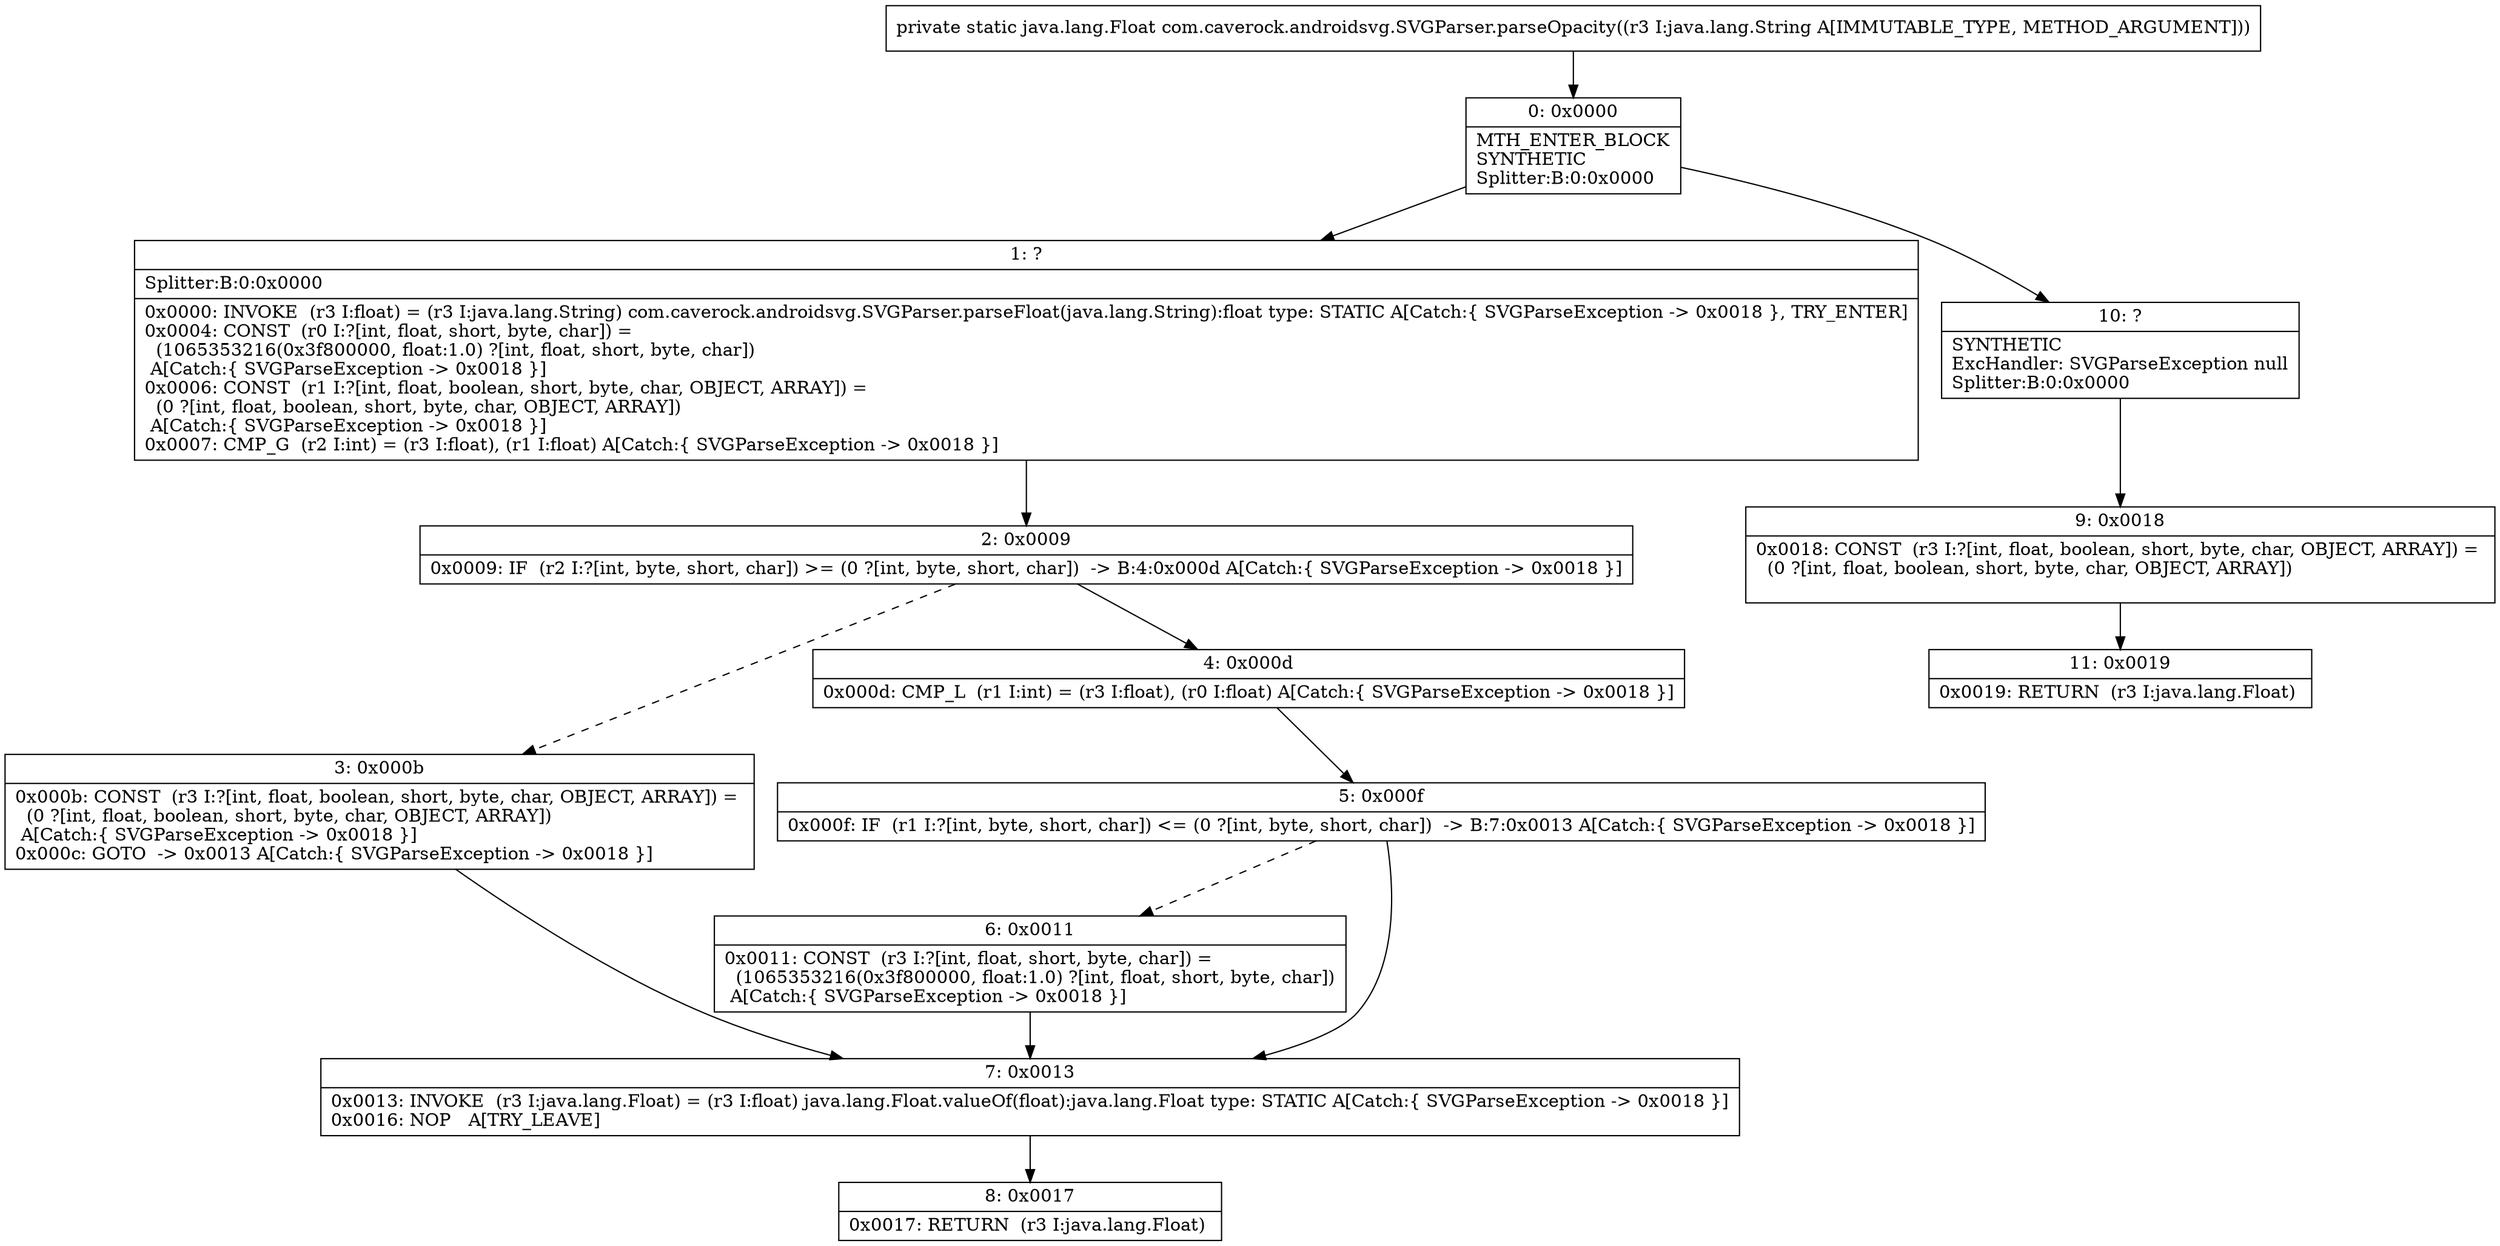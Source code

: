 digraph "CFG forcom.caverock.androidsvg.SVGParser.parseOpacity(Ljava\/lang\/String;)Ljava\/lang\/Float;" {
Node_0 [shape=record,label="{0\:\ 0x0000|MTH_ENTER_BLOCK\lSYNTHETIC\lSplitter:B:0:0x0000\l}"];
Node_1 [shape=record,label="{1\:\ ?|Splitter:B:0:0x0000\l|0x0000: INVOKE  (r3 I:float) = (r3 I:java.lang.String) com.caverock.androidsvg.SVGParser.parseFloat(java.lang.String):float type: STATIC A[Catch:\{ SVGParseException \-\> 0x0018 \}, TRY_ENTER]\l0x0004: CONST  (r0 I:?[int, float, short, byte, char]) = \l  (1065353216(0x3f800000, float:1.0) ?[int, float, short, byte, char])\l A[Catch:\{ SVGParseException \-\> 0x0018 \}]\l0x0006: CONST  (r1 I:?[int, float, boolean, short, byte, char, OBJECT, ARRAY]) = \l  (0 ?[int, float, boolean, short, byte, char, OBJECT, ARRAY])\l A[Catch:\{ SVGParseException \-\> 0x0018 \}]\l0x0007: CMP_G  (r2 I:int) = (r3 I:float), (r1 I:float) A[Catch:\{ SVGParseException \-\> 0x0018 \}]\l}"];
Node_2 [shape=record,label="{2\:\ 0x0009|0x0009: IF  (r2 I:?[int, byte, short, char]) \>= (0 ?[int, byte, short, char])  \-\> B:4:0x000d A[Catch:\{ SVGParseException \-\> 0x0018 \}]\l}"];
Node_3 [shape=record,label="{3\:\ 0x000b|0x000b: CONST  (r3 I:?[int, float, boolean, short, byte, char, OBJECT, ARRAY]) = \l  (0 ?[int, float, boolean, short, byte, char, OBJECT, ARRAY])\l A[Catch:\{ SVGParseException \-\> 0x0018 \}]\l0x000c: GOTO  \-\> 0x0013 A[Catch:\{ SVGParseException \-\> 0x0018 \}]\l}"];
Node_4 [shape=record,label="{4\:\ 0x000d|0x000d: CMP_L  (r1 I:int) = (r3 I:float), (r0 I:float) A[Catch:\{ SVGParseException \-\> 0x0018 \}]\l}"];
Node_5 [shape=record,label="{5\:\ 0x000f|0x000f: IF  (r1 I:?[int, byte, short, char]) \<= (0 ?[int, byte, short, char])  \-\> B:7:0x0013 A[Catch:\{ SVGParseException \-\> 0x0018 \}]\l}"];
Node_6 [shape=record,label="{6\:\ 0x0011|0x0011: CONST  (r3 I:?[int, float, short, byte, char]) = \l  (1065353216(0x3f800000, float:1.0) ?[int, float, short, byte, char])\l A[Catch:\{ SVGParseException \-\> 0x0018 \}]\l}"];
Node_7 [shape=record,label="{7\:\ 0x0013|0x0013: INVOKE  (r3 I:java.lang.Float) = (r3 I:float) java.lang.Float.valueOf(float):java.lang.Float type: STATIC A[Catch:\{ SVGParseException \-\> 0x0018 \}]\l0x0016: NOP   A[TRY_LEAVE]\l}"];
Node_8 [shape=record,label="{8\:\ 0x0017|0x0017: RETURN  (r3 I:java.lang.Float) \l}"];
Node_9 [shape=record,label="{9\:\ 0x0018|0x0018: CONST  (r3 I:?[int, float, boolean, short, byte, char, OBJECT, ARRAY]) = \l  (0 ?[int, float, boolean, short, byte, char, OBJECT, ARRAY])\l \l}"];
Node_10 [shape=record,label="{10\:\ ?|SYNTHETIC\lExcHandler: SVGParseException null\lSplitter:B:0:0x0000\l}"];
Node_11 [shape=record,label="{11\:\ 0x0019|0x0019: RETURN  (r3 I:java.lang.Float) \l}"];
MethodNode[shape=record,label="{private static java.lang.Float com.caverock.androidsvg.SVGParser.parseOpacity((r3 I:java.lang.String A[IMMUTABLE_TYPE, METHOD_ARGUMENT])) }"];
MethodNode -> Node_0;
Node_0 -> Node_1;
Node_0 -> Node_10;
Node_1 -> Node_2;
Node_2 -> Node_3[style=dashed];
Node_2 -> Node_4;
Node_3 -> Node_7;
Node_4 -> Node_5;
Node_5 -> Node_6[style=dashed];
Node_5 -> Node_7;
Node_6 -> Node_7;
Node_7 -> Node_8;
Node_9 -> Node_11;
Node_10 -> Node_9;
}

